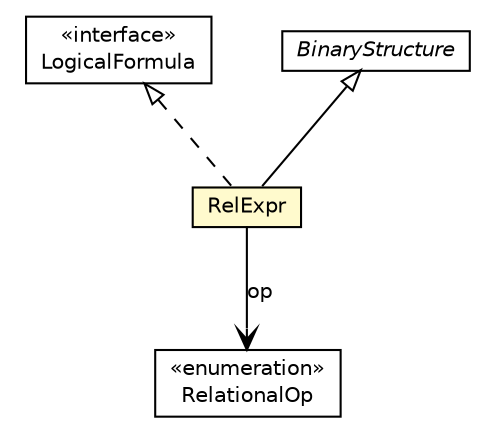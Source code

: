 #!/usr/local/bin/dot
#
# Class diagram 
# Generated by UMLGraph version R5_6 (http://www.umlgraph.org/)
#

digraph G {
	edge [fontname="Helvetica",fontsize=10,labelfontname="Helvetica",labelfontsize=10];
	node [fontname="Helvetica",fontsize=10,shape=plaintext];
	nodesep=0.25;
	ranksep=0.5;
	// jason.asSyntax.RelExpr
	c57101 [label=<<table title="jason.asSyntax.RelExpr" border="0" cellborder="1" cellspacing="0" cellpadding="2" port="p" bgcolor="lemonChiffon" href="./RelExpr.html">
		<tr><td><table border="0" cellspacing="0" cellpadding="1">
<tr><td align="center" balign="center"> RelExpr </td></tr>
		</table></td></tr>
		</table>>, URL="./RelExpr.html", fontname="Helvetica", fontcolor="black", fontsize=10.0];
	// jason.asSyntax.RelExpr.RelationalOp
	c57102 [label=<<table title="jason.asSyntax.RelExpr.RelationalOp" border="0" cellborder="1" cellspacing="0" cellpadding="2" port="p" href="./RelExpr.RelationalOp.html">
		<tr><td><table border="0" cellspacing="0" cellpadding="1">
<tr><td align="center" balign="center"> &#171;enumeration&#187; </td></tr>
<tr><td align="center" balign="center"> RelationalOp </td></tr>
		</table></td></tr>
		</table>>, URL="./RelExpr.RelationalOp.html", fontname="Helvetica", fontcolor="black", fontsize=10.0];
	// jason.asSyntax.LogicalFormula
	c57114 [label=<<table title="jason.asSyntax.LogicalFormula" border="0" cellborder="1" cellspacing="0" cellpadding="2" port="p" href="./LogicalFormula.html">
		<tr><td><table border="0" cellspacing="0" cellpadding="1">
<tr><td align="center" balign="center"> &#171;interface&#187; </td></tr>
<tr><td align="center" balign="center"> LogicalFormula </td></tr>
		</table></td></tr>
		</table>>, URL="./LogicalFormula.html", fontname="Helvetica", fontcolor="black", fontsize=10.0];
	// jason.asSyntax.BinaryStructure
	c57130 [label=<<table title="jason.asSyntax.BinaryStructure" border="0" cellborder="1" cellspacing="0" cellpadding="2" port="p" href="./BinaryStructure.html">
		<tr><td><table border="0" cellspacing="0" cellpadding="1">
<tr><td align="center" balign="center"><font face="Helvetica-Oblique"> BinaryStructure </font></td></tr>
		</table></td></tr>
		</table>>, URL="./BinaryStructure.html", fontname="Helvetica", fontcolor="black", fontsize=10.0];
	//jason.asSyntax.RelExpr extends jason.asSyntax.BinaryStructure
	c57130:p -> c57101:p [dir=back,arrowtail=empty];
	//jason.asSyntax.RelExpr implements jason.asSyntax.LogicalFormula
	c57114:p -> c57101:p [dir=back,arrowtail=empty,style=dashed];
	// jason.asSyntax.RelExpr NAVASSOC jason.asSyntax.RelExpr.RelationalOp
	c57101:p -> c57102:p [taillabel="", label="op", headlabel="", fontname="Helvetica", fontcolor="black", fontsize=10.0, color="black", arrowhead=open];
}

